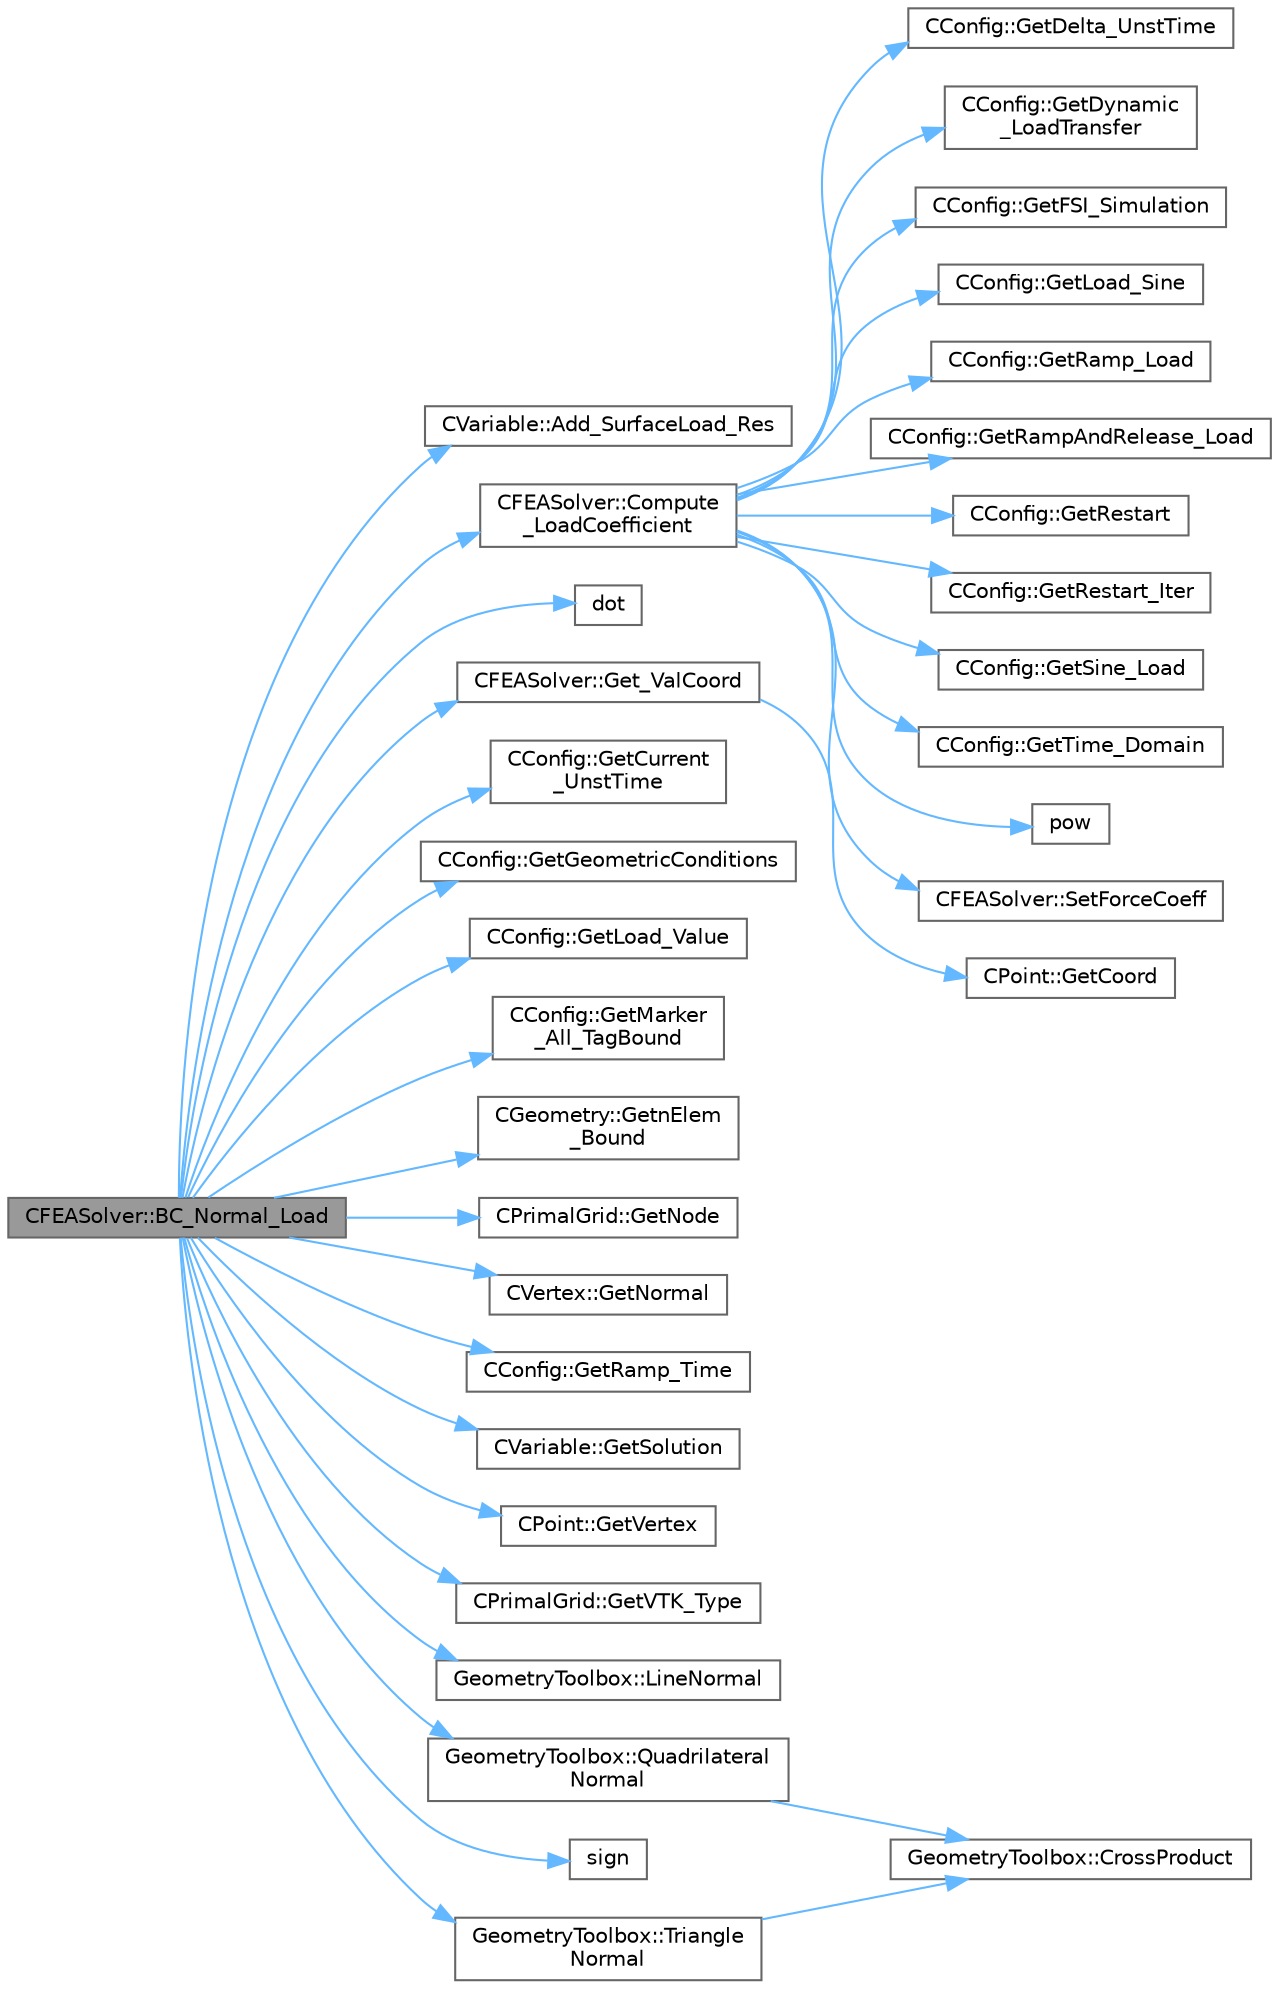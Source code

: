 digraph "CFEASolver::BC_Normal_Load"
{
 // LATEX_PDF_SIZE
  bgcolor="transparent";
  edge [fontname=Helvetica,fontsize=10,labelfontname=Helvetica,labelfontsize=10];
  node [fontname=Helvetica,fontsize=10,shape=box,height=0.2,width=0.4];
  rankdir="LR";
  Node1 [id="Node000001",label="CFEASolver::BC_Normal_Load",height=0.2,width=0.4,color="gray40", fillcolor="grey60", style="filled", fontcolor="black",tooltip="Impose a load boundary condition normal to the boundary."];
  Node1 -> Node2 [id="edge1_Node000001_Node000002",color="steelblue1",style="solid",tooltip=" "];
  Node2 [id="Node000002",label="CVariable::Add_SurfaceLoad_Res",height=0.2,width=0.4,color="grey40", fillcolor="white", style="filled",URL="$classCVariable.html#a864225c063788816b003bd631e8a6c93",tooltip="A virtual member."];
  Node1 -> Node3 [id="edge2_Node000001_Node000003",color="steelblue1",style="solid",tooltip=" "];
  Node3 [id="Node000003",label="CFEASolver::Compute\l_LoadCoefficient",height=0.2,width=0.4,color="grey40", fillcolor="white", style="filled",URL="$classCFEASolver.html#a107e856fe84336a5c30945b52095244a",tooltip="Get multiplier for loads."];
  Node3 -> Node4 [id="edge3_Node000003_Node000004",color="steelblue1",style="solid",tooltip=" "];
  Node4 [id="Node000004",label="CConfig::GetDelta_UnstTime",height=0.2,width=0.4,color="grey40", fillcolor="white", style="filled",URL="$classCConfig.html#a95f12a968f4553caf9bea4576fbf5812",tooltip="If we are prforming an unsteady simulation, there is only one value of the time step for the complete..."];
  Node3 -> Node5 [id="edge4_Node000003_Node000005",color="steelblue1",style="solid",tooltip=" "];
  Node5 [id="Node000005",label="CConfig::GetDynamic\l_LoadTransfer",height=0.2,width=0.4,color="grey40", fillcolor="white", style="filled",URL="$classCConfig.html#a578208e01406648b85d116ae70218559",tooltip="Get the kind of load transfer method we want to use for dynamic problems."];
  Node3 -> Node6 [id="edge5_Node000003_Node000006",color="steelblue1",style="solid",tooltip=" "];
  Node6 [id="Node000006",label="CConfig::GetFSI_Simulation",height=0.2,width=0.4,color="grey40", fillcolor="white", style="filled",URL="$classCConfig.html#ab3fdf060d59e990ed2e9418e8df56ad7",tooltip="Check if the simulation we are running is a FSI simulation."];
  Node3 -> Node7 [id="edge6_Node000003_Node000007",color="steelblue1",style="solid",tooltip=" "];
  Node7 [id="Node000007",label="CConfig::GetLoad_Sine",height=0.2,width=0.4,color="grey40", fillcolor="white", style="filled",URL="$classCConfig.html#a47305cc10cd08cf13ce77947d8f655f1",tooltip="Get the sine load properties."];
  Node3 -> Node8 [id="edge7_Node000003_Node000008",color="steelblue1",style="solid",tooltip=" "];
  Node8 [id="Node000008",label="CConfig::GetRamp_Load",height=0.2,width=0.4,color="grey40", fillcolor="white", style="filled",URL="$classCConfig.html#a85f48cb5b1493d154ae9ed446c5a9539",tooltip="Check if the user wants to apply the load as a ramp."];
  Node3 -> Node9 [id="edge8_Node000003_Node000009",color="steelblue1",style="solid",tooltip=" "];
  Node9 [id="Node000009",label="CConfig::GetRampAndRelease_Load",height=0.2,width=0.4,color="grey40", fillcolor="white", style="filled",URL="$classCConfig.html#acb987d15f085accca38786d26e361314",tooltip="Check if the user wants to apply the load as a ramp."];
  Node3 -> Node10 [id="edge9_Node000003_Node000010",color="steelblue1",style="solid",tooltip=" "];
  Node10 [id="Node000010",label="CConfig::GetRestart",height=0.2,width=0.4,color="grey40", fillcolor="white", style="filled",URL="$classCConfig.html#ae55bdae4e8b4e61fd07a857005cc6799",tooltip="Provides the restart information."];
  Node3 -> Node11 [id="edge10_Node000003_Node000011",color="steelblue1",style="solid",tooltip=" "];
  Node11 [id="Node000011",label="CConfig::GetRestart_Iter",height=0.2,width=0.4,color="grey40", fillcolor="white", style="filled",URL="$classCConfig.html#aeca467e3a7c02d72b28ade957614035c",tooltip="Get the restart iteration."];
  Node3 -> Node12 [id="edge11_Node000003_Node000012",color="steelblue1",style="solid",tooltip=" "];
  Node12 [id="Node000012",label="CConfig::GetSine_Load",height=0.2,width=0.4,color="grey40", fillcolor="white", style="filled",URL="$classCConfig.html#ac24e6981ea52b93379292b501f0effb9",tooltip="Check if the user wants to apply the load as a ramp."];
  Node3 -> Node13 [id="edge12_Node000003_Node000013",color="steelblue1",style="solid",tooltip=" "];
  Node13 [id="Node000013",label="CConfig::GetTime_Domain",height=0.2,width=0.4,color="grey40", fillcolor="white", style="filled",URL="$classCConfig.html#a85d2e3cf43b77c63642c40c235b853f3",tooltip="Check if the multizone problem is solved for time domain."];
  Node3 -> Node14 [id="edge13_Node000003_Node000014",color="steelblue1",style="solid",tooltip=" "];
  Node14 [id="Node000014",label="pow",height=0.2,width=0.4,color="grey40", fillcolor="white", style="filled",URL="$group__SIMD.html#ga768cbdeba8e4567257959378fba27f17",tooltip=" "];
  Node3 -> Node15 [id="edge14_Node000003_Node000015",color="steelblue1",style="solid",tooltip=" "];
  Node15 [id="Node000015",label="CFEASolver::SetForceCoeff",height=0.2,width=0.4,color="grey40", fillcolor="white", style="filled",URL="$classCFEASolver.html#aabb92dd91df9b74e8fd622c345cb22af",tooltip="Set the value of the force coefficient history for the history file."];
  Node1 -> Node16 [id="edge15_Node000001_Node000016",color="steelblue1",style="solid",tooltip=" "];
  Node16 [id="Node000016",label="dot",height=0.2,width=0.4,color="grey40", fillcolor="white", style="filled",URL="$util_8hpp.html#a67fa0c6906ccf410ef038dede765af81",tooltip="Dot product."];
  Node1 -> Node17 [id="edge16_Node000001_Node000017",color="steelblue1",style="solid",tooltip=" "];
  Node17 [id="Node000017",label="CFEASolver::Get_ValCoord",height=0.2,width=0.4,color="grey40", fillcolor="white", style="filled",URL="$classCFEASolver.html#ad4309facfe4044d5f5a11209cc96c7eb",tooltip="Get the value of the reference coordinate to set on the element structure."];
  Node17 -> Node18 [id="edge17_Node000017_Node000018",color="steelblue1",style="solid",tooltip=" "];
  Node18 [id="Node000018",label="CPoint::GetCoord",height=0.2,width=0.4,color="grey40", fillcolor="white", style="filled",URL="$classCPoint.html#ab16c29dd03911529cd73bf467c313179",tooltip="Get the coordinates dor the control volume."];
  Node1 -> Node19 [id="edge18_Node000001_Node000019",color="steelblue1",style="solid",tooltip=" "];
  Node19 [id="Node000019",label="CConfig::GetCurrent\l_UnstTime",height=0.2,width=0.4,color="grey40", fillcolor="white", style="filled",URL="$classCConfig.html#a346df15c684f92fb44350fa3bc944c03",tooltip="If we are performing an unsteady simulation, this is the value of current time."];
  Node1 -> Node20 [id="edge19_Node000001_Node000020",color="steelblue1",style="solid",tooltip=" "];
  Node20 [id="Node000020",label="CConfig::GetGeometricConditions",height=0.2,width=0.4,color="grey40", fillcolor="white", style="filled",URL="$classCConfig.html#a9285d2a69fa076420dc0533865f5fe4e",tooltip="Geometric conditions for the structural solver."];
  Node1 -> Node21 [id="edge20_Node000001_Node000021",color="steelblue1",style="solid",tooltip=" "];
  Node21 [id="Node000021",label="CConfig::GetLoad_Value",height=0.2,width=0.4,color="grey40", fillcolor="white", style="filled",URL="$classCConfig.html#a3a7756e9081e81f34769cc2d30b6e23c",tooltip="Get the force value at an load boundary."];
  Node1 -> Node22 [id="edge21_Node000001_Node000022",color="steelblue1",style="solid",tooltip=" "];
  Node22 [id="Node000022",label="CConfig::GetMarker\l_All_TagBound",height=0.2,width=0.4,color="grey40", fillcolor="white", style="filled",URL="$classCConfig.html#ab8c9c1f45950a29355be4ff357049440",tooltip="Get the index of the surface defined in the geometry file."];
  Node1 -> Node23 [id="edge22_Node000001_Node000023",color="steelblue1",style="solid",tooltip=" "];
  Node23 [id="Node000023",label="CGeometry::GetnElem\l_Bound",height=0.2,width=0.4,color="grey40", fillcolor="white", style="filled",URL="$classCGeometry.html#a99963e6bd2e4a26d4562f7ea5e8b8873",tooltip="Get the number of boundary elements."];
  Node1 -> Node24 [id="edge23_Node000001_Node000024",color="steelblue1",style="solid",tooltip=" "];
  Node24 [id="Node000024",label="CPrimalGrid::GetNode",height=0.2,width=0.4,color="grey40", fillcolor="white", style="filled",URL="$classCPrimalGrid.html#a6353b89f5a8a3948cd475da6152bf077",tooltip="Get the nodes shared by the primal grid element."];
  Node1 -> Node25 [id="edge24_Node000001_Node000025",color="steelblue1",style="solid",tooltip=" "];
  Node25 [id="Node000025",label="CVertex::GetNormal",height=0.2,width=0.4,color="grey40", fillcolor="white", style="filled",URL="$classCVertex.html#a57cacfe764770e6c0e54c278cb584f7c",tooltip="Copy the the normal vector of a face."];
  Node1 -> Node26 [id="edge25_Node000001_Node000026",color="steelblue1",style="solid",tooltip=" "];
  Node26 [id="Node000026",label="CConfig::GetRamp_Time",height=0.2,width=0.4,color="grey40", fillcolor="white", style="filled",URL="$classCConfig.html#a5b34d3fba0bc0b3b979827d15c52bd6f",tooltip="Get the maximum time of the ramp."];
  Node1 -> Node27 [id="edge26_Node000001_Node000027",color="steelblue1",style="solid",tooltip=" "];
  Node27 [id="Node000027",label="CVariable::GetSolution",height=0.2,width=0.4,color="grey40", fillcolor="white", style="filled",URL="$classCVariable.html#a261483e39c23c1de7cb9aea7e917c121",tooltip="Get the solution."];
  Node1 -> Node28 [id="edge27_Node000001_Node000028",color="steelblue1",style="solid",tooltip=" "];
  Node28 [id="Node000028",label="CPoint::GetVertex",height=0.2,width=0.4,color="grey40", fillcolor="white", style="filled",URL="$classCPoint.html#aa23a2b42b38e6d611038eeafdb7051d0",tooltip="Get the vertex that compose the control volume for a marker."];
  Node1 -> Node29 [id="edge28_Node000001_Node000029",color="steelblue1",style="solid",tooltip=" "];
  Node29 [id="Node000029",label="CPrimalGrid::GetVTK_Type",height=0.2,width=0.4,color="grey40", fillcolor="white", style="filled",URL="$classCPrimalGrid.html#ad506ad8f97dd70d71c1ee6f407df4cf5",tooltip="Get VTK type."];
  Node1 -> Node30 [id="edge29_Node000001_Node000030",color="steelblue1",style="solid",tooltip=" "];
  Node30 [id="Node000030",label="GeometryToolbox::LineNormal",height=0.2,width=0.4,color="grey40", fillcolor="white", style="filled",URL="$group__GeometryToolbox.html#ga7079d2492b2934b5a8044b6576d35125",tooltip="Set U as the normal to a 2D line defined by coords[iPoint][iDim]."];
  Node1 -> Node31 [id="edge30_Node000001_Node000031",color="steelblue1",style="solid",tooltip=" "];
  Node31 [id="Node000031",label="GeometryToolbox::Quadrilateral\lNormal",height=0.2,width=0.4,color="grey40", fillcolor="white", style="filled",URL="$group__GeometryToolbox.html#ga33b6625a765eb24f27428949e1b1433e",tooltip="Normal vector of a quadrilateral, cross product of the two diagonals."];
  Node31 -> Node32 [id="edge31_Node000031_Node000032",color="steelblue1",style="solid",tooltip=" "];
  Node32 [id="Node000032",label="GeometryToolbox::CrossProduct",height=0.2,width=0.4,color="grey40", fillcolor="white", style="filled",URL="$group__GeometryToolbox.html#ga26f2f767e60f046c51299f6236f84ffe",tooltip="c = a x b"];
  Node1 -> Node33 [id="edge32_Node000001_Node000033",color="steelblue1",style="solid",tooltip=" "];
  Node33 [id="Node000033",label="sign",height=0.2,width=0.4,color="grey40", fillcolor="white", style="filled",URL="$group__SIMD.html#gad1cee0edfc6d89d1841093121bb0a581",tooltip=" "];
  Node1 -> Node34 [id="edge33_Node000001_Node000034",color="steelblue1",style="solid",tooltip=" "];
  Node34 [id="Node000034",label="GeometryToolbox::Triangle\lNormal",height=0.2,width=0.4,color="grey40", fillcolor="white", style="filled",URL="$group__GeometryToolbox.html#gaaf49b2060e8b62e065637f257283d132",tooltip="Normal vector of a triangle, cross product of two sides."];
  Node34 -> Node32 [id="edge34_Node000034_Node000032",color="steelblue1",style="solid",tooltip=" "];
}
